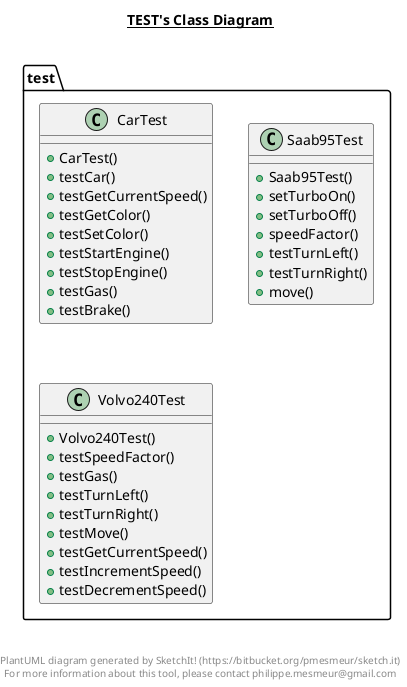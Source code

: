 @startuml

title __TEST's Class Diagram__\n

  package test {
    class CarTest {
        + CarTest()
        + testCar()
        + testGetCurrentSpeed()
        + testGetColor()
        + testSetColor()
        + testStartEngine()
        + testStopEngine()
        + testGas()
        + testBrake()
    }
  }
  

  package test {
    class Saab95Test {
        + Saab95Test()
        + setTurboOn()
        + setTurboOff()
        + speedFactor()
        + testTurnLeft()
        + testTurnRight()
        + move()
    }
  }
  

  package test {
    class Volvo240Test {
        + Volvo240Test()
        + testSpeedFactor()
        + testGas()
        + testTurnLeft()
        + testTurnRight()
        + testMove()
        + testGetCurrentSpeed()
        + testIncrementSpeed()
        + testDecrementSpeed()
    }
  }
  



right footer


PlantUML diagram generated by SketchIt! (https://bitbucket.org/pmesmeur/sketch.it)
For more information about this tool, please contact philippe.mesmeur@gmail.com
endfooter

@enduml
